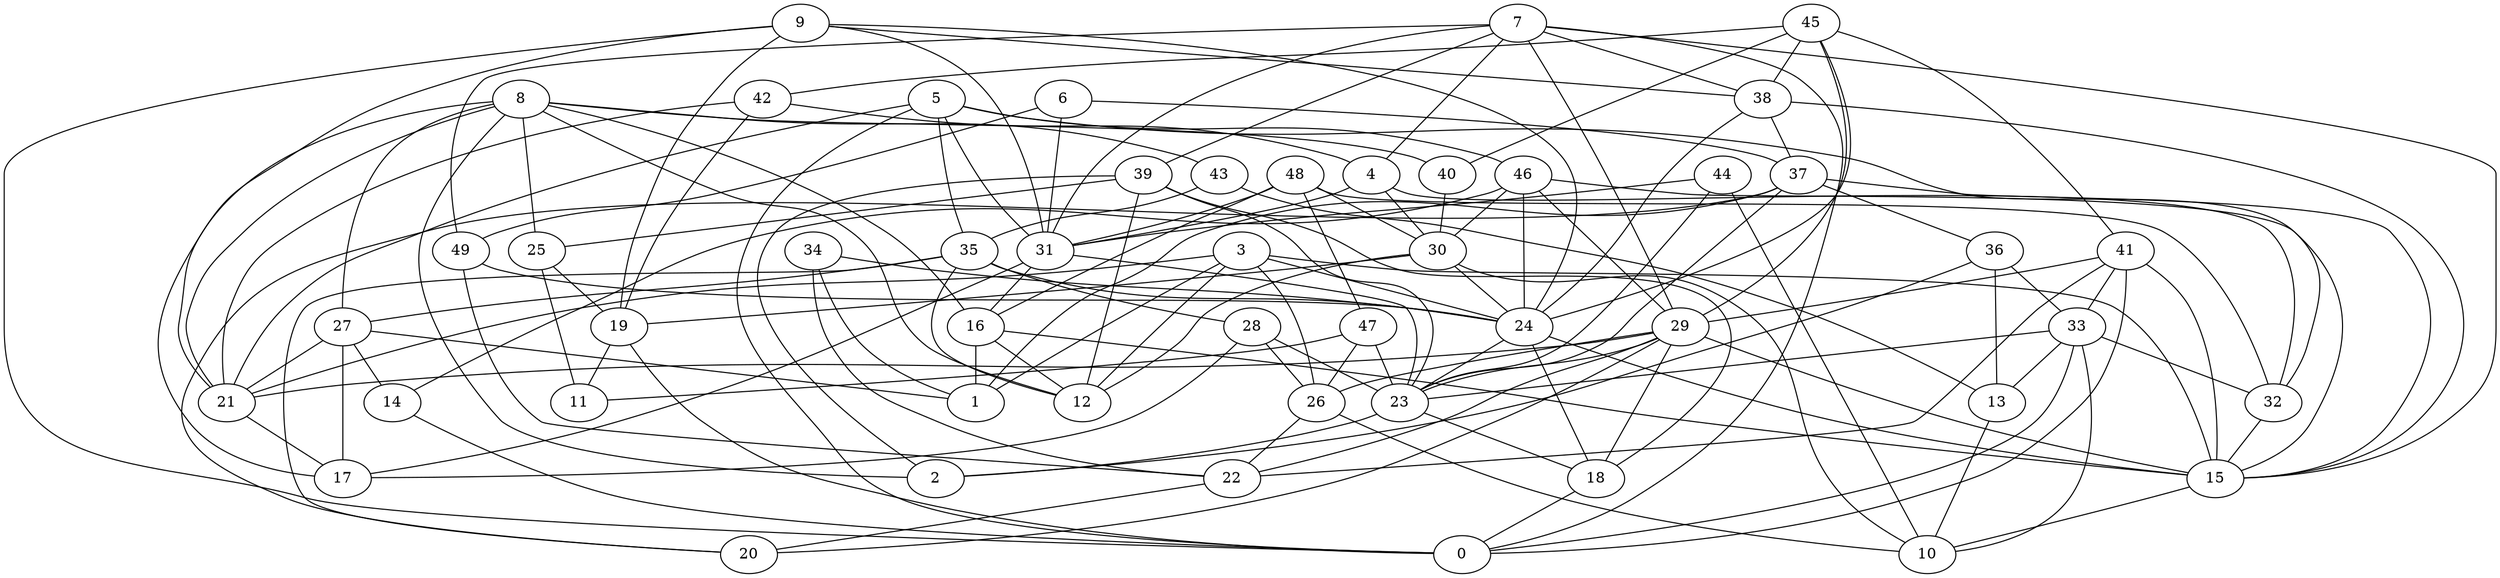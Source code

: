 digraph GG_graph {

subgraph G_graph {
edge [color = black]
"25" -> "19" [dir = none]
"25" -> "11" [dir = none]
"19" -> "11" [dir = none]
"19" -> "0" [dir = none]
"42" -> "4" [dir = none]
"42" -> "19" [dir = none]
"42" -> "21" [dir = none]
"49" -> "24" [dir = none]
"49" -> "22" [dir = none]
"44" -> "10" [dir = none]
"44" -> "31" [dir = none]
"44" -> "23" [dir = none]
"43" -> "35" [dir = none]
"43" -> "13" [dir = none]
"35" -> "20" [dir = none]
"35" -> "12" [dir = none]
"35" -> "27" [dir = none]
"35" -> "28" [dir = none]
"35" -> "24" [dir = none]
"27" -> "14" [dir = none]
"27" -> "17" [dir = none]
"27" -> "21" [dir = none]
"27" -> "1" [dir = none]
"8" -> "2" [dir = none]
"8" -> "43" [dir = none]
"8" -> "12" [dir = none]
"8" -> "21" [dir = none]
"8" -> "27" [dir = none]
"8" -> "17" [dir = none]
"8" -> "16" [dir = none]
"8" -> "40" [dir = none]
"8" -> "25" [dir = none]
"39" -> "25" [dir = none]
"39" -> "23" [dir = none]
"39" -> "18" [dir = none]
"39" -> "12" [dir = none]
"39" -> "2" [dir = none]
"18" -> "0" [dir = none]
"5" -> "35" [dir = none]
"5" -> "21" [dir = none]
"5" -> "32" [dir = none]
"5" -> "0" [dir = none]
"5" -> "31" [dir = none]
"5" -> "46" [dir = none]
"40" -> "30" [dir = none]
"22" -> "20" [dir = none]
"9" -> "19" [dir = none]
"9" -> "21" [dir = none]
"9" -> "24" [dir = none]
"9" -> "0" [dir = none]
"9" -> "38" [dir = none]
"9" -> "31" [dir = none]
"26" -> "10" [dir = none]
"26" -> "22" [dir = none]
"32" -> "15" [dir = none]
"37" -> "1" [dir = none]
"37" -> "36" [dir = none]
"37" -> "23" [dir = none]
"37" -> "15" [dir = none]
"37" -> "20" [dir = none]
"14" -> "0" [dir = none]
"34" -> "24" [dir = none]
"34" -> "1" [dir = none]
"34" -> "22" [dir = none]
"4" -> "30" [dir = none]
"4" -> "31" [dir = none]
"4" -> "32" [dir = none]
"46" -> "30" [dir = none]
"46" -> "15" [dir = none]
"46" -> "29" [dir = none]
"46" -> "24" [dir = none]
"46" -> "14" [dir = none]
"47" -> "26" [dir = none]
"47" -> "11" [dir = none]
"47" -> "23" [dir = none]
"16" -> "12" [dir = none]
"16" -> "15" [dir = none]
"16" -> "1" [dir = none]
"31" -> "16" [dir = none]
"31" -> "17" [dir = none]
"31" -> "23" [dir = none]
"48" -> "30" [dir = none]
"48" -> "47" [dir = none]
"48" -> "16" [dir = none]
"48" -> "31" [dir = none]
"48" -> "32" [dir = none]
"38" -> "15" [dir = none]
"38" -> "37" [dir = none]
"38" -> "24" [dir = none]
"24" -> "23" [dir = none]
"24" -> "15" [dir = none]
"24" -> "18" [dir = none]
"45" -> "40" [dir = none]
"45" -> "24" [dir = none]
"45" -> "38" [dir = none]
"45" -> "29" [dir = none]
"45" -> "41" [dir = none]
"45" -> "42" [dir = none]
"30" -> "10" [dir = none]
"30" -> "12" [dir = none]
"30" -> "19" [dir = none]
"30" -> "24" [dir = none]
"3" -> "1" [dir = none]
"3" -> "26" [dir = none]
"3" -> "15" [dir = none]
"3" -> "21" [dir = none]
"3" -> "24" [dir = none]
"3" -> "12" [dir = none]
"6" -> "49" [dir = none]
"6" -> "31" [dir = none]
"6" -> "37" [dir = none]
"15" -> "10" [dir = none]
"13" -> "10" [dir = none]
"29" -> "21" [dir = none]
"29" -> "26" [dir = none]
"29" -> "20" [dir = none]
"29" -> "18" [dir = none]
"29" -> "22" [dir = none]
"29" -> "23" [dir = none]
"29" -> "15" [dir = none]
"21" -> "17" [dir = none]
"23" -> "2" [dir = none]
"23" -> "18" [dir = none]
"36" -> "2" [dir = none]
"36" -> "13" [dir = none]
"36" -> "33" [dir = none]
"33" -> "32" [dir = none]
"33" -> "23" [dir = none]
"33" -> "10" [dir = none]
"33" -> "0" [dir = none]
"33" -> "13" [dir = none]
"7" -> "38" [dir = none]
"7" -> "39" [dir = none]
"7" -> "49" [dir = none]
"7" -> "4" [dir = none]
"7" -> "31" [dir = none]
"7" -> "0" [dir = none]
"7" -> "29" [dir = none]
"7" -> "15" [dir = none]
"28" -> "17" [dir = none]
"28" -> "26" [dir = none]
"28" -> "23" [dir = none]
"41" -> "33" [dir = none]
"41" -> "29" [dir = none]
"41" -> "0" [dir = none]
"41" -> "15" [dir = none]
"41" -> "22" [dir = none]
}

}
